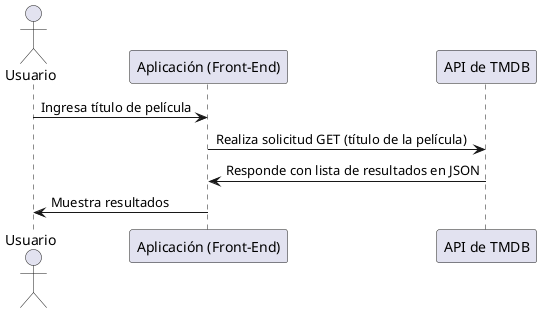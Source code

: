 @startuml
actor Usuario
participant "Aplicación (Front-End)" as App
participant "API de TMDB" as TMDB

Usuario -> App : Ingresa título de película
App -> TMDB : Realiza solicitud GET (título de la película)
TMDB -> App : Responde con lista de resultados en JSON
App -> Usuario : Muestra resultados

@enduml